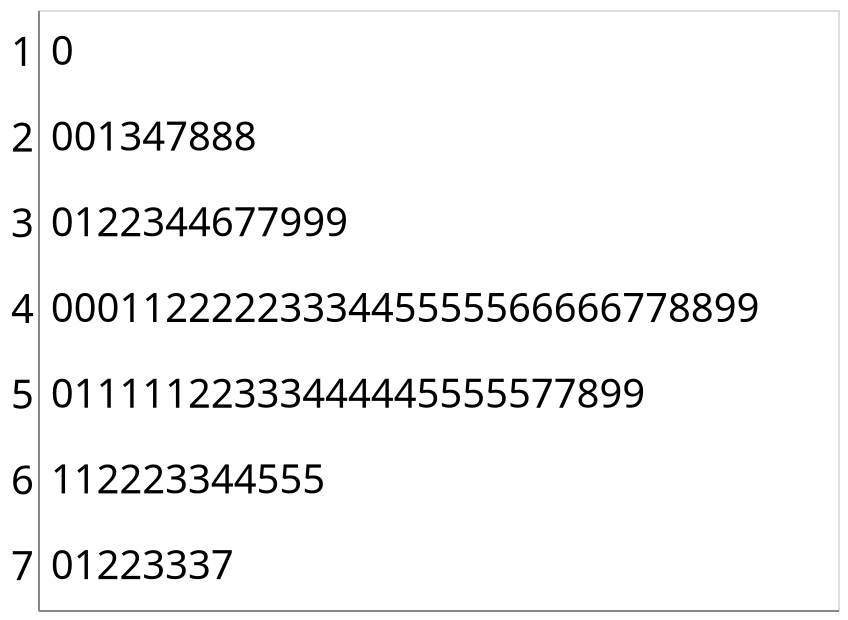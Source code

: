 {"config": {"text": {"fontSize": 20}, "view": {"height": 300, "width": 400}, "axis": {"labelFontSize": 20}}, "encoding": {"y": {"title": "stem", "field": "properties.stem", "type": "nominal", "axis": {"title": "", "tickSize": 0}}, "x": {"title": "position", "field": "properties.position", "type": "quantitative", "axis": {"grid": false, "title": "", "ticks": false, "labels": false}}, "text": {"title": "leaf", "field": "properties.leaf", "type": "nominal"}}, "data": {"values": {"features": [{"properties": {"samples": 10, "leaf": "0", "stem": "1", "position": 1}, "geometry": {"coordinates": [125.6, 10.1], "type": "Point"}, "type": "Feature"}, {"properties": {"samples": 20, "leaf": "0", "stem": "2", "position": 1}, "geometry": {"coordinates": [125.6, 10.1], "type": "Point"}, "type": "Feature"}, {"properties": {"samples": 20, "leaf": "0", "stem": "2", "position": 2}, "geometry": {"coordinates": [125.6, 10.1], "type": "Point"}, "type": "Feature"}, {"properties": {"samples": 21, "leaf": "1", "stem": "2", "position": 3}, "geometry": {"coordinates": [125.6, 10.1], "type": "Point"}, "type": "Feature"}, {"properties": {"samples": 23, "leaf": "3", "stem": "2", "position": 4}, "geometry": {"coordinates": [125.6, 10.1], "type": "Point"}, "type": "Feature"}, {"properties": {"samples": 24, "leaf": "4", "stem": "2", "position": 5}, "geometry": {"coordinates": [125.6, 10.1], "type": "Point"}, "type": "Feature"}, {"properties": {"samples": 27, "leaf": "7", "stem": "2", "position": 6}, "geometry": {"coordinates": [125.6, 10.1], "type": "Point"}, "type": "Feature"}, {"properties": {"samples": 28, "leaf": "8", "stem": "2", "position": 7}, "geometry": {"coordinates": [125.6, 10.1], "type": "Point"}, "type": "Feature"}, {"properties": {"samples": 28, "leaf": "8", "stem": "2", "position": 8}, "geometry": {"coordinates": [125.6, 10.1], "type": "Point"}, "type": "Feature"}, {"properties": {"samples": 28, "leaf": "8", "stem": "2", "position": 9}, "geometry": {"coordinates": [125.6, 10.1], "type": "Point"}, "type": "Feature"}, {"properties": {"samples": 30, "leaf": "0", "stem": "3", "position": 1}, "geometry": {"coordinates": [125.6, 10.1], "type": "Point"}, "type": "Feature"}, {"properties": {"samples": 31, "leaf": "1", "stem": "3", "position": 2}, "geometry": {"coordinates": [125.6, 10.1], "type": "Point"}, "type": "Feature"}, {"properties": {"samples": 32, "leaf": "2", "stem": "3", "position": 3}, "geometry": {"coordinates": [125.6, 10.1], "type": "Point"}, "type": "Feature"}, {"properties": {"samples": 32, "leaf": "2", "stem": "3", "position": 4}, "geometry": {"coordinates": [125.6, 10.1], "type": "Point"}, "type": "Feature"}, {"properties": {"samples": 33, "leaf": "3", "stem": "3", "position": 5}, "geometry": {"coordinates": [125.6, 10.1], "type": "Point"}, "type": "Feature"}, {"properties": {"samples": 34, "leaf": "4", "stem": "3", "position": 6}, "geometry": {"coordinates": [125.6, 10.1], "type": "Point"}, "type": "Feature"}, {"properties": {"samples": 34, "leaf": "4", "stem": "3", "position": 7}, "geometry": {"coordinates": [125.6, 10.1], "type": "Point"}, "type": "Feature"}, {"properties": {"samples": 36, "leaf": "6", "stem": "3", "position": 8}, "geometry": {"coordinates": [125.6, 10.1], "type": "Point"}, "type": "Feature"}, {"properties": {"samples": 37, "leaf": "7", "stem": "3", "position": 9}, "geometry": {"coordinates": [125.6, 10.1], "type": "Point"}, "type": "Feature"}, {"properties": {"samples": 37, "leaf": "7", "stem": "3", "position": 10}, "geometry": {"coordinates": [125.6, 10.1], "type": "Point"}, "type": "Feature"}, {"properties": {"samples": 39, "leaf": "9", "stem": "3", "position": 11}, "geometry": {"coordinates": [125.6, 10.1], "type": "Point"}, "type": "Feature"}, {"properties": {"samples": 39, "leaf": "9", "stem": "3", "position": 12}, "geometry": {"coordinates": [125.6, 10.1], "type": "Point"}, "type": "Feature"}, {"properties": {"samples": 39, "leaf": "9", "stem": "3", "position": 13}, "geometry": {"coordinates": [125.6, 10.1], "type": "Point"}, "type": "Feature"}, {"properties": {"samples": 40, "leaf": "0", "stem": "4", "position": 1}, "geometry": {"coordinates": [125.6, 10.1], "type": "Point"}, "type": "Feature"}, {"properties": {"samples": 40, "leaf": "0", "stem": "4", "position": 2}, "geometry": {"coordinates": [125.6, 10.1], "type": "Point"}, "type": "Feature"}, {"properties": {"samples": 40, "leaf": "0", "stem": "4", "position": 3}, "geometry": {"coordinates": [125.6, 10.1], "type": "Point"}, "type": "Feature"}, {"properties": {"samples": 41, "leaf": "1", "stem": "4", "position": 4}, "geometry": {"coordinates": [125.6, 10.1], "type": "Point"}, "type": "Feature"}, {"properties": {"samples": 41, "leaf": "1", "stem": "4", "position": 5}, "geometry": {"coordinates": [125.6, 10.1], "type": "Point"}, "type": "Feature"}, {"properties": {"samples": 42, "leaf": "2", "stem": "4", "position": 6}, "geometry": {"coordinates": [125.6, 10.1], "type": "Point"}, "type": "Feature"}, {"properties": {"samples": 42, "leaf": "2", "stem": "4", "position": 7}, "geometry": {"coordinates": [125.6, 10.1], "type": "Point"}, "type": "Feature"}, {"properties": {"samples": 42, "leaf": "2", "stem": "4", "position": 8}, "geometry": {"coordinates": [125.6, 10.1], "type": "Point"}, "type": "Feature"}, {"properties": {"samples": 42, "leaf": "2", "stem": "4", "position": 9}, "geometry": {"coordinates": [125.6, 10.1], "type": "Point"}, "type": "Feature"}, {"properties": {"samples": 42, "leaf": "2", "stem": "4", "position": 10}, "geometry": {"coordinates": [125.6, 10.1], "type": "Point"}, "type": "Feature"}, {"properties": {"samples": 43, "leaf": "3", "stem": "4", "position": 11}, "geometry": {"coordinates": [125.6, 10.1], "type": "Point"}, "type": "Feature"}, {"properties": {"samples": 43, "leaf": "3", "stem": "4", "position": 12}, "geometry": {"coordinates": [125.6, 10.1], "type": "Point"}, "type": "Feature"}, {"properties": {"samples": 43, "leaf": "3", "stem": "4", "position": 13}, "geometry": {"coordinates": [125.6, 10.1], "type": "Point"}, "type": "Feature"}, {"properties": {"samples": 44, "leaf": "4", "stem": "4", "position": 14}, "geometry": {"coordinates": [125.6, 10.1], "type": "Point"}, "type": "Feature"}, {"properties": {"samples": 44, "leaf": "4", "stem": "4", "position": 15}, "geometry": {"coordinates": [125.6, 10.1], "type": "Point"}, "type": "Feature"}, {"properties": {"samples": 45, "leaf": "5", "stem": "4", "position": 16}, "geometry": {"coordinates": [125.6, 10.1], "type": "Point"}, "type": "Feature"}, {"properties": {"samples": 45, "leaf": "5", "stem": "4", "position": 17}, "geometry": {"coordinates": [125.6, 10.1], "type": "Point"}, "type": "Feature"}, {"properties": {"samples": 45, "leaf": "5", "stem": "4", "position": 18}, "geometry": {"coordinates": [125.6, 10.1], "type": "Point"}, "type": "Feature"}, {"properties": {"samples": 45, "leaf": "5", "stem": "4", "position": 19}, "geometry": {"coordinates": [125.6, 10.1], "type": "Point"}, "type": "Feature"}, {"properties": {"samples": 45, "leaf": "5", "stem": "4", "position": 20}, "geometry": {"coordinates": [125.6, 10.1], "type": "Point"}, "type": "Feature"}, {"properties": {"samples": 46, "leaf": "6", "stem": "4", "position": 21}, "geometry": {"coordinates": [125.6, 10.1], "type": "Point"}, "type": "Feature"}, {"properties": {"samples": 46, "leaf": "6", "stem": "4", "position": 22}, "geometry": {"coordinates": [125.6, 10.1], "type": "Point"}, "type": "Feature"}, {"properties": {"samples": 46, "leaf": "6", "stem": "4", "position": 23}, "geometry": {"coordinates": [125.6, 10.1], "type": "Point"}, "type": "Feature"}, {"properties": {"samples": 46, "leaf": "6", "stem": "4", "position": 24}, "geometry": {"coordinates": [125.6, 10.1], "type": "Point"}, "type": "Feature"}, {"properties": {"samples": 46, "leaf": "6", "stem": "4", "position": 25}, "geometry": {"coordinates": [125.6, 10.1], "type": "Point"}, "type": "Feature"}, {"properties": {"samples": 47, "leaf": "7", "stem": "4", "position": 26}, "geometry": {"coordinates": [125.6, 10.1], "type": "Point"}, "type": "Feature"}, {"properties": {"samples": 47, "leaf": "7", "stem": "4", "position": 27}, "geometry": {"coordinates": [125.6, 10.1], "type": "Point"}, "type": "Feature"}, {"properties": {"samples": 48, "leaf": "8", "stem": "4", "position": 28}, "geometry": {"coordinates": [125.6, 10.1], "type": "Point"}, "type": "Feature"}, {"properties": {"samples": 48, "leaf": "8", "stem": "4", "position": 29}, "geometry": {"coordinates": [125.6, 10.1], "type": "Point"}, "type": "Feature"}, {"properties": {"samples": 49, "leaf": "9", "stem": "4", "position": 30}, "geometry": {"coordinates": [125.6, 10.1], "type": "Point"}, "type": "Feature"}, {"properties": {"samples": 49, "leaf": "9", "stem": "4", "position": 31}, "geometry": {"coordinates": [125.6, 10.1], "type": "Point"}, "type": "Feature"}, {"properties": {"samples": 50, "leaf": "0", "stem": "5", "position": 1}, "geometry": {"coordinates": [125.6, 10.1], "type": "Point"}, "type": "Feature"}, {"properties": {"samples": 51, "leaf": "1", "stem": "5", "position": 2}, "geometry": {"coordinates": [125.6, 10.1], "type": "Point"}, "type": "Feature"}, {"properties": {"samples": 51, "leaf": "1", "stem": "5", "position": 3}, "geometry": {"coordinates": [125.6, 10.1], "type": "Point"}, "type": "Feature"}, {"properties": {"samples": 51, "leaf": "1", "stem": "5", "position": 4}, "geometry": {"coordinates": [125.6, 10.1], "type": "Point"}, "type": "Feature"}, {"properties": {"samples": 51, "leaf": "1", "stem": "5", "position": 5}, "geometry": {"coordinates": [125.6, 10.1], "type": "Point"}, "type": "Feature"}, {"properties": {"samples": 51, "leaf": "1", "stem": "5", "position": 6}, "geometry": {"coordinates": [125.6, 10.1], "type": "Point"}, "type": "Feature"}, {"properties": {"samples": 52, "leaf": "2", "stem": "5", "position": 7}, "geometry": {"coordinates": [125.6, 10.1], "type": "Point"}, "type": "Feature"}, {"properties": {"samples": 52, "leaf": "2", "stem": "5", "position": 8}, "geometry": {"coordinates": [125.6, 10.1], "type": "Point"}, "type": "Feature"}, {"properties": {"samples": 53, "leaf": "3", "stem": "5", "position": 9}, "geometry": {"coordinates": [125.6, 10.1], "type": "Point"}, "type": "Feature"}, {"properties": {"samples": 53, "leaf": "3", "stem": "5", "position": 10}, "geometry": {"coordinates": [125.6, 10.1], "type": "Point"}, "type": "Feature"}, {"properties": {"samples": 53, "leaf": "3", "stem": "5", "position": 11}, "geometry": {"coordinates": [125.6, 10.1], "type": "Point"}, "type": "Feature"}, {"properties": {"samples": 54, "leaf": "4", "stem": "5", "position": 12}, "geometry": {"coordinates": [125.6, 10.1], "type": "Point"}, "type": "Feature"}, {"properties": {"samples": 54, "leaf": "4", "stem": "5", "position": 13}, "geometry": {"coordinates": [125.6, 10.1], "type": "Point"}, "type": "Feature"}, {"properties": {"samples": 54, "leaf": "4", "stem": "5", "position": 14}, "geometry": {"coordinates": [125.6, 10.1], "type": "Point"}, "type": "Feature"}, {"properties": {"samples": 54, "leaf": "4", "stem": "5", "position": 15}, "geometry": {"coordinates": [125.6, 10.1], "type": "Point"}, "type": "Feature"}, {"properties": {"samples": 54, "leaf": "4", "stem": "5", "position": 16}, "geometry": {"coordinates": [125.6, 10.1], "type": "Point"}, "type": "Feature"}, {"properties": {"samples": 55, "leaf": "5", "stem": "5", "position": 17}, "geometry": {"coordinates": [125.6, 10.1], "type": "Point"}, "type": "Feature"}, {"properties": {"samples": 55, "leaf": "5", "stem": "5", "position": 18}, "geometry": {"coordinates": [125.6, 10.1], "type": "Point"}, "type": "Feature"}, {"properties": {"samples": 55, "leaf": "5", "stem": "5", "position": 19}, "geometry": {"coordinates": [125.6, 10.1], "type": "Point"}, "type": "Feature"}, {"properties": {"samples": 55, "leaf": "5", "stem": "5", "position": 20}, "geometry": {"coordinates": [125.6, 10.1], "type": "Point"}, "type": "Feature"}, {"properties": {"samples": 55, "leaf": "5", "stem": "5", "position": 21}, "geometry": {"coordinates": [125.6, 10.1], "type": "Point"}, "type": "Feature"}, {"properties": {"samples": 57, "leaf": "7", "stem": "5", "position": 22}, "geometry": {"coordinates": [125.6, 10.1], "type": "Point"}, "type": "Feature"}, {"properties": {"samples": 57, "leaf": "7", "stem": "5", "position": 23}, "geometry": {"coordinates": [125.6, 10.1], "type": "Point"}, "type": "Feature"}, {"properties": {"samples": 58, "leaf": "8", "stem": "5", "position": 24}, "geometry": {"coordinates": [125.6, 10.1], "type": "Point"}, "type": "Feature"}, {"properties": {"samples": 59, "leaf": "9", "stem": "5", "position": 25}, "geometry": {"coordinates": [125.6, 10.1], "type": "Point"}, "type": "Feature"}, {"properties": {"samples": 59, "leaf": "9", "stem": "5", "position": 26}, "geometry": {"coordinates": [125.6, 10.1], "type": "Point"}, "type": "Feature"}, {"properties": {"samples": 61, "leaf": "1", "stem": "6", "position": 1}, "geometry": {"coordinates": [125.6, 10.1], "type": "Point"}, "type": "Feature"}, {"properties": {"samples": 61, "leaf": "1", "stem": "6", "position": 2}, "geometry": {"coordinates": [125.6, 10.1], "type": "Point"}, "type": "Feature"}, {"properties": {"samples": 62, "leaf": "2", "stem": "6", "position": 3}, "geometry": {"coordinates": [125.6, 10.1], "type": "Point"}, "type": "Feature"}, {"properties": {"samples": 62, "leaf": "2", "stem": "6", "position": 4}, "geometry": {"coordinates": [125.6, 10.1], "type": "Point"}, "type": "Feature"}, {"properties": {"samples": 62, "leaf": "2", "stem": "6", "position": 5}, "geometry": {"coordinates": [125.6, 10.1], "type": "Point"}, "type": "Feature"}, {"properties": {"samples": 63, "leaf": "3", "stem": "6", "position": 6}, "geometry": {"coordinates": [125.6, 10.1], "type": "Point"}, "type": "Feature"}, {"properties": {"samples": 63, "leaf": "3", "stem": "6", "position": 7}, "geometry": {"coordinates": [125.6, 10.1], "type": "Point"}, "type": "Feature"}, {"properties": {"samples": 64, "leaf": "4", "stem": "6", "position": 8}, "geometry": {"coordinates": [125.6, 10.1], "type": "Point"}, "type": "Feature"}, {"properties": {"samples": 64, "leaf": "4", "stem": "6", "position": 9}, "geometry": {"coordinates": [125.6, 10.1], "type": "Point"}, "type": "Feature"}, {"properties": {"samples": 65, "leaf": "5", "stem": "6", "position": 10}, "geometry": {"coordinates": [125.6, 10.1], "type": "Point"}, "type": "Feature"}, {"properties": {"samples": 65, "leaf": "5", "stem": "6", "position": 11}, "geometry": {"coordinates": [125.6, 10.1], "type": "Point"}, "type": "Feature"}, {"properties": {"samples": 65, "leaf": "5", "stem": "6", "position": 12}, "geometry": {"coordinates": [125.6, 10.1], "type": "Point"}, "type": "Feature"}, {"properties": {"samples": 70, "leaf": "0", "stem": "7", "position": 1}, "geometry": {"coordinates": [125.6, 10.1], "type": "Point"}, "type": "Feature"}, {"properties": {"samples": 71, "leaf": "1", "stem": "7", "position": 2}, "geometry": {"coordinates": [125.6, 10.1], "type": "Point"}, "type": "Feature"}, {"properties": {"samples": 72, "leaf": "2", "stem": "7", "position": 3}, "geometry": {"coordinates": [125.6, 10.1], "type": "Point"}, "type": "Feature"}, {"properties": {"samples": 72, "leaf": "2", "stem": "7", "position": 4}, "geometry": {"coordinates": [125.6, 10.1], "type": "Point"}, "type": "Feature"}, {"properties": {"samples": 73, "leaf": "3", "stem": "7", "position": 5}, "geometry": {"coordinates": [125.6, 10.1], "type": "Point"}, "type": "Feature"}, {"properties": {"samples": 73, "leaf": "3", "stem": "7", "position": 6}, "geometry": {"coordinates": [125.6, 10.1], "type": "Point"}, "type": "Feature"}, {"properties": {"samples": 73, "leaf": "3", "stem": "7", "position": 7}, "geometry": {"coordinates": [125.6, 10.1], "type": "Point"}, "type": "Feature"}, {"properties": {"samples": 77, "leaf": "7", "stem": "7", "position": 8}, "geometry": {"coordinates": [125.6, 10.1], "type": "Point"}, "type": "Feature"}], "type": "FeatureCollection"}, "format": {"type": "json", "property": "features"}}, "mark": {"align": "left", "type": "text", "dx": -5, "baseline": "middle"}, "$schema": "https://vega.github.io/schema/vega-lite/v2.4.1.json"}